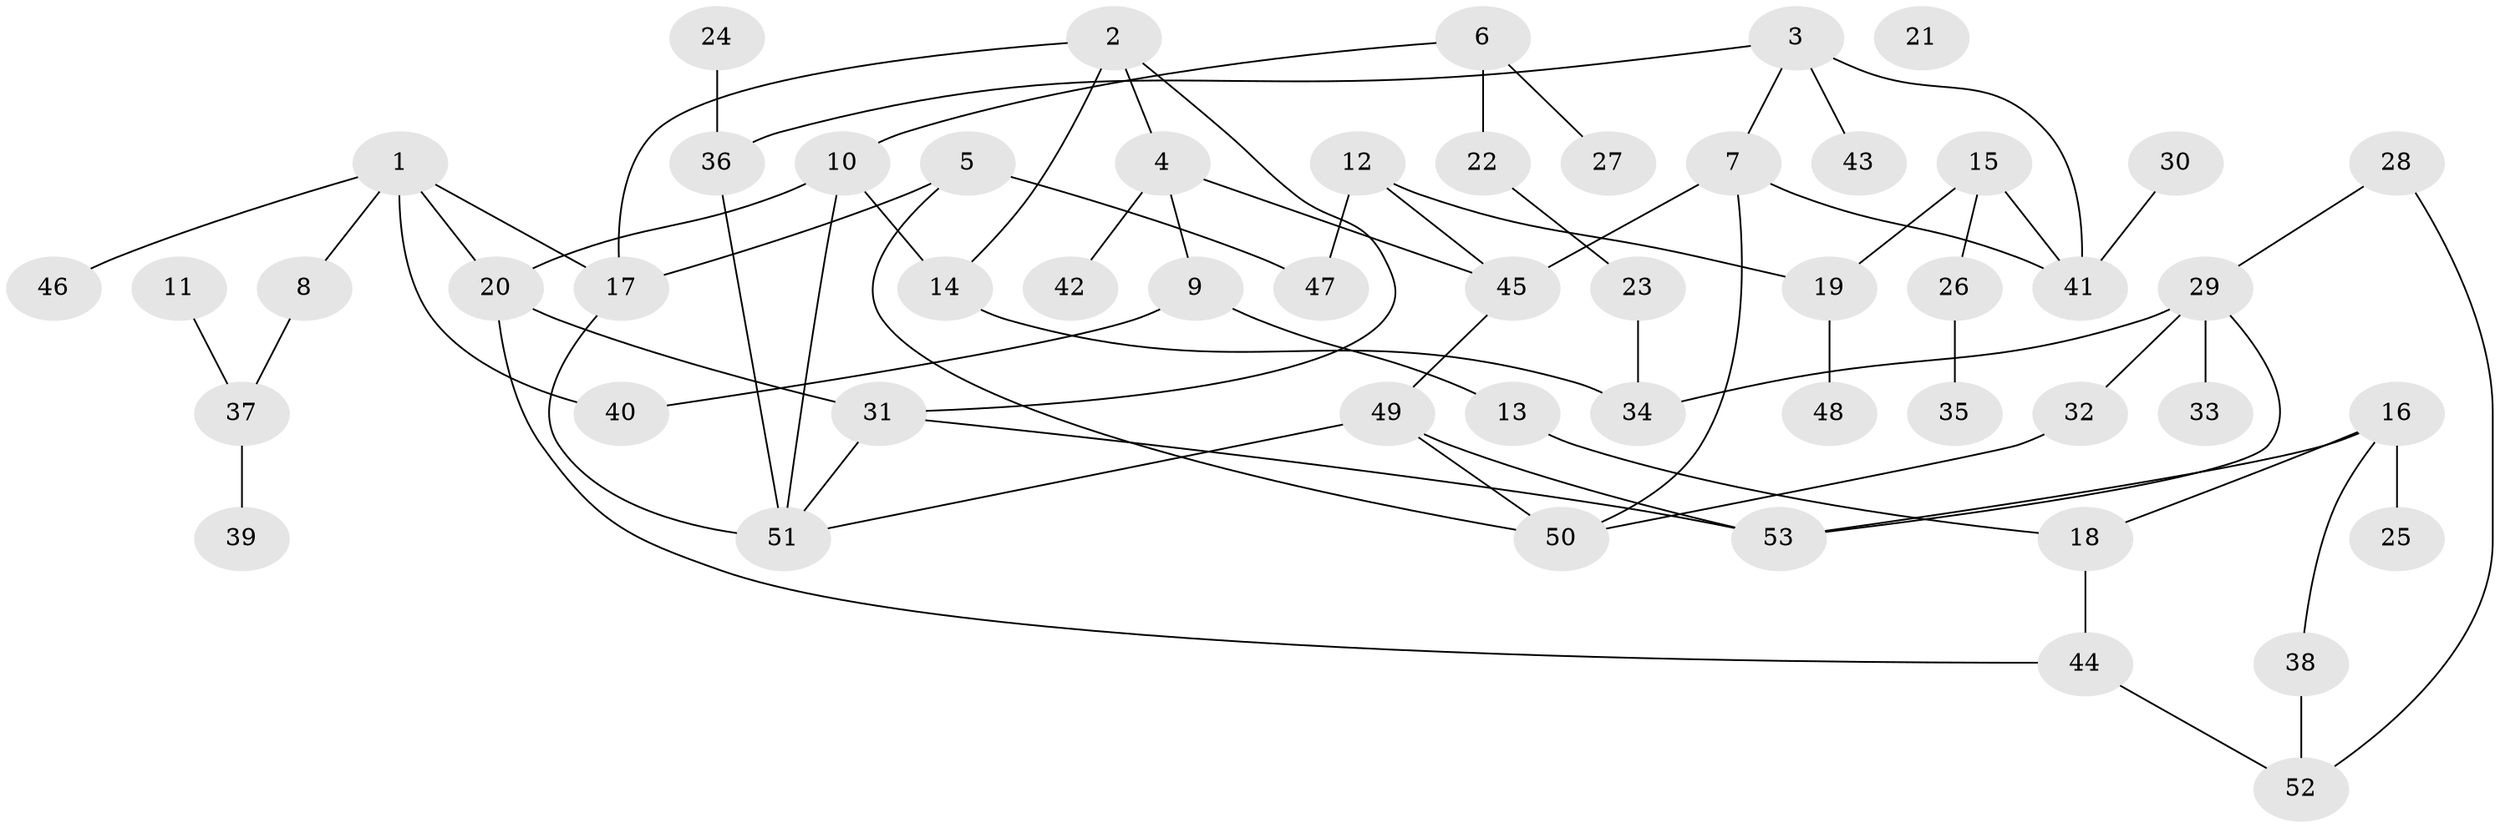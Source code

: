 // Generated by graph-tools (version 1.1) at 2025/49/03/09/25 03:49:15]
// undirected, 53 vertices, 71 edges
graph export_dot {
graph [start="1"]
  node [color=gray90,style=filled];
  1;
  2;
  3;
  4;
  5;
  6;
  7;
  8;
  9;
  10;
  11;
  12;
  13;
  14;
  15;
  16;
  17;
  18;
  19;
  20;
  21;
  22;
  23;
  24;
  25;
  26;
  27;
  28;
  29;
  30;
  31;
  32;
  33;
  34;
  35;
  36;
  37;
  38;
  39;
  40;
  41;
  42;
  43;
  44;
  45;
  46;
  47;
  48;
  49;
  50;
  51;
  52;
  53;
  1 -- 8;
  1 -- 17;
  1 -- 20;
  1 -- 40;
  1 -- 46;
  2 -- 4;
  2 -- 14;
  2 -- 17;
  2 -- 31;
  3 -- 7;
  3 -- 36;
  3 -- 41;
  3 -- 43;
  4 -- 9;
  4 -- 42;
  4 -- 45;
  5 -- 17;
  5 -- 47;
  5 -- 50;
  6 -- 10;
  6 -- 22;
  6 -- 27;
  7 -- 41;
  7 -- 45;
  7 -- 50;
  8 -- 37;
  9 -- 13;
  9 -- 40;
  10 -- 14;
  10 -- 20;
  10 -- 51;
  11 -- 37;
  12 -- 19;
  12 -- 45;
  12 -- 47;
  13 -- 18;
  14 -- 34;
  15 -- 19;
  15 -- 26;
  15 -- 41;
  16 -- 18;
  16 -- 25;
  16 -- 38;
  16 -- 53;
  17 -- 51;
  18 -- 44;
  19 -- 48;
  20 -- 31;
  20 -- 44;
  22 -- 23;
  23 -- 34;
  24 -- 36;
  26 -- 35;
  28 -- 29;
  28 -- 52;
  29 -- 32;
  29 -- 33;
  29 -- 34;
  29 -- 53;
  30 -- 41;
  31 -- 51;
  31 -- 53;
  32 -- 50;
  36 -- 51;
  37 -- 39;
  38 -- 52;
  44 -- 52;
  45 -- 49;
  49 -- 50;
  49 -- 51;
  49 -- 53;
}

